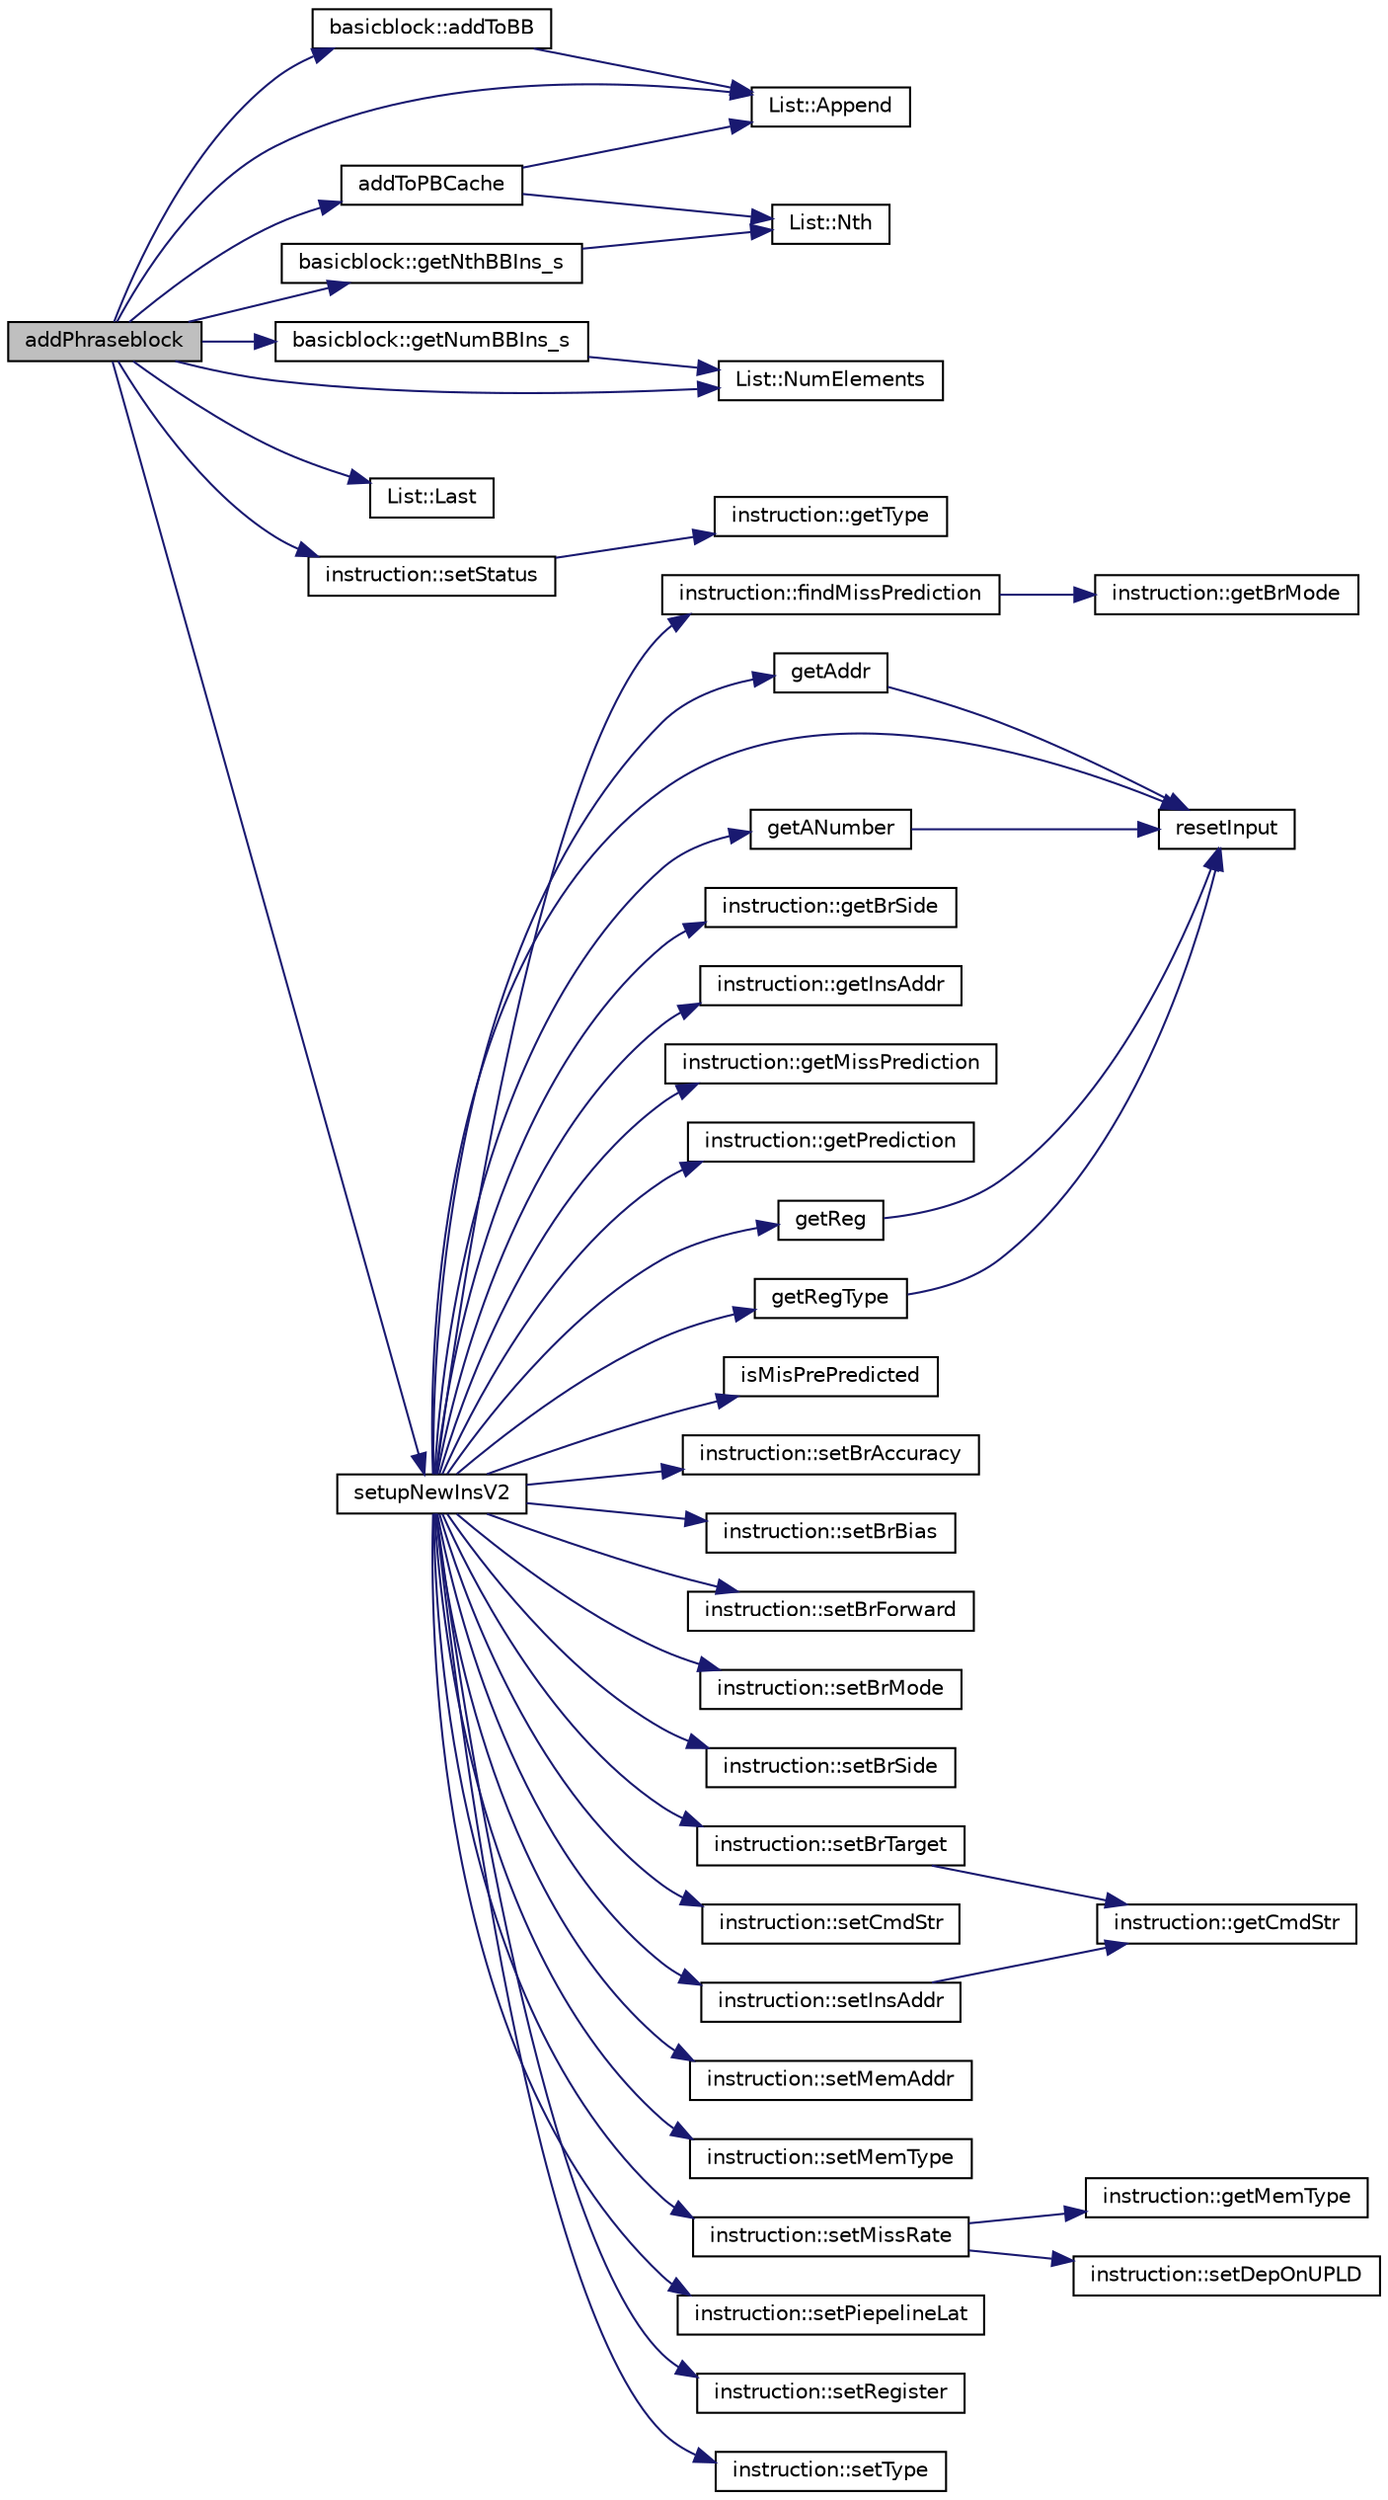 digraph G
{
  edge [fontname="Helvetica",fontsize="10",labelfontname="Helvetica",labelfontsize="10"];
  node [fontname="Helvetica",fontsize="10",shape=record];
  rankdir=LR;
  Node1 [label="addPhraseblock",height=0.2,width=0.4,color="black", fillcolor="grey75", style="filled" fontcolor="black"];
  Node1 -> Node2 [color="midnightblue",fontsize="10",style="solid",fontname="Helvetica"];
  Node2 [label="basicblock::addToBB",height=0.2,width=0.4,color="black", fillcolor="white", style="filled",URL="$classbasicblock.html#ad7aa6001155731e9af6347220d48d702"];
  Node2 -> Node3 [color="midnightblue",fontsize="10",style="solid",fontname="Helvetica"];
  Node3 [label="List::Append",height=0.2,width=0.4,color="black", fillcolor="white", style="filled",URL="$classList.html#a473190098e38206d0125b0737245e613"];
  Node1 -> Node4 [color="midnightblue",fontsize="10",style="solid",fontname="Helvetica"];
  Node4 [label="addToPBCache",height=0.2,width=0.4,color="black", fillcolor="white", style="filled",URL="$bkEnd_8cpp.html#a4668f9d4a280acba3afd26e75675918d"];
  Node4 -> Node3 [color="midnightblue",fontsize="10",style="solid",fontname="Helvetica"];
  Node4 -> Node5 [color="midnightblue",fontsize="10",style="solid",fontname="Helvetica"];
  Node5 [label="List::Nth",height=0.2,width=0.4,color="black", fillcolor="white", style="filled",URL="$classList.html#a5eb964816de33c85e1d46658ddf8c6c4"];
  Node1 -> Node3 [color="midnightblue",fontsize="10",style="solid",fontname="Helvetica"];
  Node1 -> Node6 [color="midnightblue",fontsize="10",style="solid",fontname="Helvetica"];
  Node6 [label="basicblock::getNthBBIns_s",height=0.2,width=0.4,color="black", fillcolor="white", style="filled",URL="$classbasicblock.html#ac215ec20abf70ad5a3a6e4c086a529de"];
  Node6 -> Node5 [color="midnightblue",fontsize="10",style="solid",fontname="Helvetica"];
  Node1 -> Node7 [color="midnightblue",fontsize="10",style="solid",fontname="Helvetica"];
  Node7 [label="basicblock::getNumBBIns_s",height=0.2,width=0.4,color="black", fillcolor="white", style="filled",URL="$classbasicblock.html#a40ff2e382e333d5515bd55508b49247a"];
  Node7 -> Node8 [color="midnightblue",fontsize="10",style="solid",fontname="Helvetica"];
  Node8 [label="List::NumElements",height=0.2,width=0.4,color="black", fillcolor="white", style="filled",URL="$classList.html#ac2e9d50f703b01bf643fa6ce50837c26"];
  Node1 -> Node9 [color="midnightblue",fontsize="10",style="solid",fontname="Helvetica"];
  Node9 [label="List::Last",height=0.2,width=0.4,color="black", fillcolor="white", style="filled",URL="$classList.html#a6d48ac6d8dc07d30d726298dd60b5b03"];
  Node1 -> Node8 [color="midnightblue",fontsize="10",style="solid",fontname="Helvetica"];
  Node1 -> Node10 [color="midnightblue",fontsize="10",style="solid",fontname="Helvetica"];
  Node10 [label="instruction::setStatus",height=0.2,width=0.4,color="black", fillcolor="white", style="filled",URL="$classinstruction.html#ab4b1bbe98c775d3a1fab0ed281a4ad4f"];
  Node10 -> Node11 [color="midnightblue",fontsize="10",style="solid",fontname="Helvetica"];
  Node11 [label="instruction::getType",height=0.2,width=0.4,color="black", fillcolor="white", style="filled",URL="$classinstruction.html#a47623362d505a662b974624f81288389"];
  Node1 -> Node12 [color="midnightblue",fontsize="10",style="solid",fontname="Helvetica"];
  Node12 [label="setupNewInsV2",height=0.2,width=0.4,color="black", fillcolor="white", style="filled",URL="$bkEnd_8cpp.html#ab5a65ee867edd1ec1db1265dd7ca57d2"];
  Node12 -> Node13 [color="midnightblue",fontsize="10",style="solid",fontname="Helvetica"];
  Node13 [label="instruction::findMissPrediction",height=0.2,width=0.4,color="black", fillcolor="white", style="filled",URL="$classinstruction.html#ad37eea00676b66636402b18826c4ca2c"];
  Node13 -> Node14 [color="midnightblue",fontsize="10",style="solid",fontname="Helvetica"];
  Node14 [label="instruction::getBrMode",height=0.2,width=0.4,color="black", fillcolor="white", style="filled",URL="$classinstruction.html#a5ec270309f416ce62db5ea8e6478819d"];
  Node12 -> Node15 [color="midnightblue",fontsize="10",style="solid",fontname="Helvetica"];
  Node15 [label="getAddr",height=0.2,width=0.4,color="black", fillcolor="white", style="filled",URL="$bkEnd_8cpp.html#a2fce9656bfaf3c3b7160cf9a396c7297"];
  Node15 -> Node16 [color="midnightblue",fontsize="10",style="solid",fontname="Helvetica"];
  Node16 [label="resetInput",height=0.2,width=0.4,color="black", fillcolor="white", style="filled",URL="$bkEnd_8cpp.html#abec3fc00feaa7527678f9768c30c3fe1"];
  Node12 -> Node17 [color="midnightblue",fontsize="10",style="solid",fontname="Helvetica"];
  Node17 [label="getANumber",height=0.2,width=0.4,color="black", fillcolor="white", style="filled",URL="$bkEnd_8cpp.html#a9589f904c9dbc95069671b28d883a4f7"];
  Node17 -> Node16 [color="midnightblue",fontsize="10",style="solid",fontname="Helvetica"];
  Node12 -> Node18 [color="midnightblue",fontsize="10",style="solid",fontname="Helvetica"];
  Node18 [label="instruction::getBrSide",height=0.2,width=0.4,color="black", fillcolor="white", style="filled",URL="$classinstruction.html#a817d20194ce6f6b0d902f965129b5bc7"];
  Node12 -> Node19 [color="midnightblue",fontsize="10",style="solid",fontname="Helvetica"];
  Node19 [label="instruction::getInsAddr",height=0.2,width=0.4,color="black", fillcolor="white", style="filled",URL="$classinstruction.html#ac1fabe854c85726785052c7a5ebf6d39"];
  Node12 -> Node20 [color="midnightblue",fontsize="10",style="solid",fontname="Helvetica"];
  Node20 [label="instruction::getMissPrediction",height=0.2,width=0.4,color="black", fillcolor="white", style="filled",URL="$classinstruction.html#a8968b6df9999fd346e9ad67dbb3c24a6"];
  Node12 -> Node21 [color="midnightblue",fontsize="10",style="solid",fontname="Helvetica"];
  Node21 [label="instruction::getPrediction",height=0.2,width=0.4,color="black", fillcolor="white", style="filled",URL="$classinstruction.html#a02c4c1da37bc53bbe65fb85ccfd3ee52"];
  Node12 -> Node22 [color="midnightblue",fontsize="10",style="solid",fontname="Helvetica"];
  Node22 [label="getReg",height=0.2,width=0.4,color="black", fillcolor="white", style="filled",URL="$bkEnd_8cpp.html#a50572d24f56e517753d0b24cc3f560c5"];
  Node22 -> Node16 [color="midnightblue",fontsize="10",style="solid",fontname="Helvetica"];
  Node12 -> Node23 [color="midnightblue",fontsize="10",style="solid",fontname="Helvetica"];
  Node23 [label="getRegType",height=0.2,width=0.4,color="black", fillcolor="white", style="filled",URL="$bkEnd_8cpp.html#a8894d121130f17e7b86a4808184d7686"];
  Node23 -> Node16 [color="midnightblue",fontsize="10",style="solid",fontname="Helvetica"];
  Node12 -> Node24 [color="midnightblue",fontsize="10",style="solid",fontname="Helvetica"];
  Node24 [label="isMisPrePredicted",height=0.2,width=0.4,color="black", fillcolor="white", style="filled",URL="$bkEnd_8cpp.html#a956efe210acb292cfb8e75396ef62677"];
  Node12 -> Node16 [color="midnightblue",fontsize="10",style="solid",fontname="Helvetica"];
  Node12 -> Node25 [color="midnightblue",fontsize="10",style="solid",fontname="Helvetica"];
  Node25 [label="instruction::setBrAccuracy",height=0.2,width=0.4,color="black", fillcolor="white", style="filled",URL="$classinstruction.html#afa5bc75d50f79d6e6af4bf940086357a"];
  Node12 -> Node26 [color="midnightblue",fontsize="10",style="solid",fontname="Helvetica"];
  Node26 [label="instruction::setBrBias",height=0.2,width=0.4,color="black", fillcolor="white", style="filled",URL="$classinstruction.html#a0ee9ec109536e821189c53b82af33000"];
  Node12 -> Node27 [color="midnightblue",fontsize="10",style="solid",fontname="Helvetica"];
  Node27 [label="instruction::setBrForward",height=0.2,width=0.4,color="black", fillcolor="white", style="filled",URL="$classinstruction.html#a4e4a5a2f74a5c8420543cd42a0097d64"];
  Node12 -> Node28 [color="midnightblue",fontsize="10",style="solid",fontname="Helvetica"];
  Node28 [label="instruction::setBrMode",height=0.2,width=0.4,color="black", fillcolor="white", style="filled",URL="$classinstruction.html#ad7dcd18feb686b41ab57e15e00cf04a6"];
  Node12 -> Node29 [color="midnightblue",fontsize="10",style="solid",fontname="Helvetica"];
  Node29 [label="instruction::setBrSide",height=0.2,width=0.4,color="black", fillcolor="white", style="filled",URL="$classinstruction.html#a0cdb2aa4ff688f48a627a3e03baa6aad"];
  Node12 -> Node30 [color="midnightblue",fontsize="10",style="solid",fontname="Helvetica"];
  Node30 [label="instruction::setBrTarget",height=0.2,width=0.4,color="black", fillcolor="white", style="filled",URL="$classinstruction.html#abb70bf9067cbb8427efa16050c1fd34a"];
  Node30 -> Node31 [color="midnightblue",fontsize="10",style="solid",fontname="Helvetica"];
  Node31 [label="instruction::getCmdStr",height=0.2,width=0.4,color="black", fillcolor="white", style="filled",URL="$classinstruction.html#a95d2dc965b2b6bb037d31af748b98d30"];
  Node12 -> Node32 [color="midnightblue",fontsize="10",style="solid",fontname="Helvetica"];
  Node32 [label="instruction::setCmdStr",height=0.2,width=0.4,color="black", fillcolor="white", style="filled",URL="$classinstruction.html#adc61c4f03b740668fa8bf4b3e213f8f3"];
  Node12 -> Node33 [color="midnightblue",fontsize="10",style="solid",fontname="Helvetica"];
  Node33 [label="instruction::setInsAddr",height=0.2,width=0.4,color="black", fillcolor="white", style="filled",URL="$classinstruction.html#ac39145295a94852d0a3efe8c8247473d"];
  Node33 -> Node31 [color="midnightblue",fontsize="10",style="solid",fontname="Helvetica"];
  Node12 -> Node34 [color="midnightblue",fontsize="10",style="solid",fontname="Helvetica"];
  Node34 [label="instruction::setMemAddr",height=0.2,width=0.4,color="black", fillcolor="white", style="filled",URL="$classinstruction.html#a69e75dc34c4197b03e33a0032ae03e8f"];
  Node12 -> Node35 [color="midnightblue",fontsize="10",style="solid",fontname="Helvetica"];
  Node35 [label="instruction::setMemType",height=0.2,width=0.4,color="black", fillcolor="white", style="filled",URL="$classinstruction.html#a6c57d75878f06764457f4faaabe5de00"];
  Node12 -> Node36 [color="midnightblue",fontsize="10",style="solid",fontname="Helvetica"];
  Node36 [label="instruction::setMissRate",height=0.2,width=0.4,color="black", fillcolor="white", style="filled",URL="$classinstruction.html#a0b5a3de8a08da1f9e0c9d8cbff5ba8ce"];
  Node36 -> Node37 [color="midnightblue",fontsize="10",style="solid",fontname="Helvetica"];
  Node37 [label="instruction::getMemType",height=0.2,width=0.4,color="black", fillcolor="white", style="filled",URL="$classinstruction.html#a8051847b8731d697107d682564a7385f"];
  Node36 -> Node38 [color="midnightblue",fontsize="10",style="solid",fontname="Helvetica"];
  Node38 [label="instruction::setDepOnUPLD",height=0.2,width=0.4,color="black", fillcolor="white", style="filled",URL="$classinstruction.html#a99ed8de1173de1012b31333788a3e1a9"];
  Node12 -> Node39 [color="midnightblue",fontsize="10",style="solid",fontname="Helvetica"];
  Node39 [label="instruction::setPiepelineLat",height=0.2,width=0.4,color="black", fillcolor="white", style="filled",URL="$classinstruction.html#a331fb003e92ca7a8b86d95157ecbd122"];
  Node12 -> Node40 [color="midnightblue",fontsize="10",style="solid",fontname="Helvetica"];
  Node40 [label="instruction::setRegister",height=0.2,width=0.4,color="black", fillcolor="white", style="filled",URL="$classinstruction.html#a456de8aa26ff79d2b7cd203f7c59f2cb"];
  Node12 -> Node41 [color="midnightblue",fontsize="10",style="solid",fontname="Helvetica"];
  Node41 [label="instruction::setType",height=0.2,width=0.4,color="black", fillcolor="white", style="filled",URL="$classinstruction.html#ad9c7d979b5f4b00189973e47caa3411f"];
}
